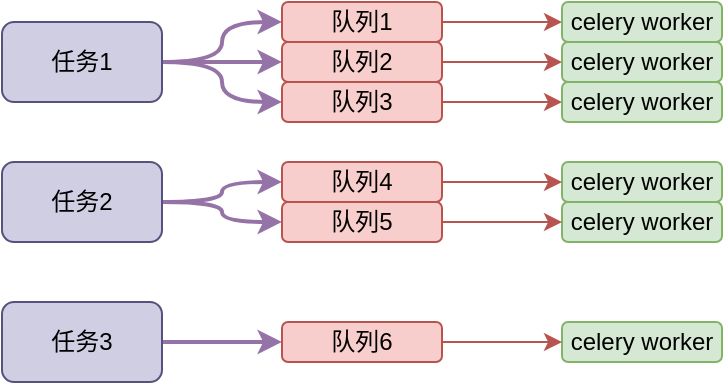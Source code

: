 <mxfile version="12.7.0" type="device" pages="2"><diagram id="TU1F1asa8IuP_sGXkMjo" name="错误用法"><mxGraphModel dx="1287" dy="1095" grid="1" gridSize="10" guides="1" tooltips="1" connect="1" arrows="1" fold="1" page="1" pageScale="1" pageWidth="1169" pageHeight="827" math="0" shadow="0"><root><mxCell id="OlYU5gFwhZbDS_GB0u-m-0"/><mxCell id="OlYU5gFwhZbDS_GB0u-m-1" parent="OlYU5gFwhZbDS_GB0u-m-0"/><mxCell id="OlYU5gFwhZbDS_GB0u-m-2" style="edgeStyle=orthogonalEdgeStyle;rounded=0;orthogonalLoop=1;jettySize=auto;html=1;exitX=1;exitY=0.5;exitDx=0;exitDy=0;entryX=0;entryY=0.5;entryDx=0;entryDy=0;fillColor=#e1d5e7;strokeColor=#9673a6;strokeWidth=2;curved=1;" edge="1" parent="OlYU5gFwhZbDS_GB0u-m-1" source="OlYU5gFwhZbDS_GB0u-m-5" target="OlYU5gFwhZbDS_GB0u-m-12"><mxGeometry relative="1" as="geometry"/></mxCell><mxCell id="OlYU5gFwhZbDS_GB0u-m-3" style="edgeStyle=orthogonalEdgeStyle;rounded=0;orthogonalLoop=1;jettySize=auto;html=1;exitX=1;exitY=0.5;exitDx=0;exitDy=0;entryX=0;entryY=0.5;entryDx=0;entryDy=0;fillColor=#e1d5e7;strokeColor=#9673a6;strokeWidth=2;curved=1;" edge="1" parent="OlYU5gFwhZbDS_GB0u-m-1" source="OlYU5gFwhZbDS_GB0u-m-5" target="OlYU5gFwhZbDS_GB0u-m-14"><mxGeometry relative="1" as="geometry"/></mxCell><mxCell id="OlYU5gFwhZbDS_GB0u-m-4" style="edgeStyle=orthogonalEdgeStyle;rounded=0;orthogonalLoop=1;jettySize=auto;html=1;exitX=1;exitY=0.5;exitDx=0;exitDy=0;entryX=0;entryY=0.5;entryDx=0;entryDy=0;fillColor=#e1d5e7;strokeColor=#9673a6;strokeWidth=2;curved=1;" edge="1" parent="OlYU5gFwhZbDS_GB0u-m-1" source="OlYU5gFwhZbDS_GB0u-m-5" target="OlYU5gFwhZbDS_GB0u-m-16"><mxGeometry relative="1" as="geometry"/></mxCell><mxCell id="OlYU5gFwhZbDS_GB0u-m-5" value="任务1" style="rounded=1;whiteSpace=wrap;html=1;fillColor=#d0cee2;strokeColor=#56517e;" vertex="1" parent="OlYU5gFwhZbDS_GB0u-m-1"><mxGeometry x="200" y="130" width="80" height="40" as="geometry"/></mxCell><mxCell id="OlYU5gFwhZbDS_GB0u-m-6" style="edgeStyle=orthogonalEdgeStyle;rounded=0;orthogonalLoop=1;jettySize=auto;html=1;exitX=1;exitY=0.5;exitDx=0;exitDy=0;entryX=0;entryY=0.5;entryDx=0;entryDy=0;fillColor=#e1d5e7;strokeColor=#9673a6;strokeWidth=2;curved=1;" edge="1" parent="OlYU5gFwhZbDS_GB0u-m-1" source="OlYU5gFwhZbDS_GB0u-m-8" target="OlYU5gFwhZbDS_GB0u-m-24"><mxGeometry relative="1" as="geometry"/></mxCell><mxCell id="OlYU5gFwhZbDS_GB0u-m-7" style="edgeStyle=orthogonalEdgeStyle;rounded=0;orthogonalLoop=1;jettySize=auto;html=1;exitX=1;exitY=0.5;exitDx=0;exitDy=0;entryX=0;entryY=0.5;entryDx=0;entryDy=0;fillColor=#e1d5e7;strokeColor=#9673a6;strokeWidth=2;curved=1;" edge="1" parent="OlYU5gFwhZbDS_GB0u-m-1" source="OlYU5gFwhZbDS_GB0u-m-8" target="OlYU5gFwhZbDS_GB0u-m-26"><mxGeometry relative="1" as="geometry"/></mxCell><mxCell id="OlYU5gFwhZbDS_GB0u-m-8" value="任务2" style="rounded=1;whiteSpace=wrap;html=1;fillColor=#d0cee2;strokeColor=#56517e;" vertex="1" parent="OlYU5gFwhZbDS_GB0u-m-1"><mxGeometry x="200" y="200" width="80" height="40" as="geometry"/></mxCell><mxCell id="OlYU5gFwhZbDS_GB0u-m-9" style="edgeStyle=orthogonalEdgeStyle;rounded=0;orthogonalLoop=1;jettySize=auto;html=1;exitX=1;exitY=0.5;exitDx=0;exitDy=0;entryX=0;entryY=0.5;entryDx=0;entryDy=0;fillColor=#e1d5e7;strokeColor=#9673a6;strokeWidth=2;curved=1;" edge="1" parent="OlYU5gFwhZbDS_GB0u-m-1" source="OlYU5gFwhZbDS_GB0u-m-10" target="OlYU5gFwhZbDS_GB0u-m-28"><mxGeometry relative="1" as="geometry"/></mxCell><mxCell id="OlYU5gFwhZbDS_GB0u-m-10" value="任务3" style="rounded=1;whiteSpace=wrap;html=1;fillColor=#d0cee2;strokeColor=#56517e;" vertex="1" parent="OlYU5gFwhZbDS_GB0u-m-1"><mxGeometry x="200" y="270" width="80" height="40" as="geometry"/></mxCell><mxCell id="OlYU5gFwhZbDS_GB0u-m-11" style="edgeStyle=orthogonalEdgeStyle;rounded=0;orthogonalLoop=1;jettySize=auto;html=1;exitX=1;exitY=0.5;exitDx=0;exitDy=0;entryX=0;entryY=0.5;entryDx=0;entryDy=0;strokeColor=#B85450;" edge="1" parent="OlYU5gFwhZbDS_GB0u-m-1" source="OlYU5gFwhZbDS_GB0u-m-12" target="OlYU5gFwhZbDS_GB0u-m-18"><mxGeometry relative="1" as="geometry"/></mxCell><mxCell id="OlYU5gFwhZbDS_GB0u-m-12" value="队列1" style="rounded=1;whiteSpace=wrap;html=1;fillColor=#f8cecc;strokeColor=#b85450;" vertex="1" parent="OlYU5gFwhZbDS_GB0u-m-1"><mxGeometry x="340" y="120" width="80" height="20" as="geometry"/></mxCell><mxCell id="OlYU5gFwhZbDS_GB0u-m-13" style="edgeStyle=orthogonalEdgeStyle;rounded=0;orthogonalLoop=1;jettySize=auto;html=1;exitX=1;exitY=0.5;exitDx=0;exitDy=0;entryX=0;entryY=0.5;entryDx=0;entryDy=0;strokeColor=#B85450;" edge="1" parent="OlYU5gFwhZbDS_GB0u-m-1" source="OlYU5gFwhZbDS_GB0u-m-14" target="OlYU5gFwhZbDS_GB0u-m-17"><mxGeometry relative="1" as="geometry"/></mxCell><mxCell id="OlYU5gFwhZbDS_GB0u-m-14" value="队列2" style="rounded=1;whiteSpace=wrap;html=1;fillColor=#f8cecc;strokeColor=#b85450;" vertex="1" parent="OlYU5gFwhZbDS_GB0u-m-1"><mxGeometry x="340" y="140" width="80" height="20" as="geometry"/></mxCell><mxCell id="OlYU5gFwhZbDS_GB0u-m-15" style="edgeStyle=orthogonalEdgeStyle;rounded=0;orthogonalLoop=1;jettySize=auto;html=1;exitX=1;exitY=0.5;exitDx=0;exitDy=0;entryX=0;entryY=0.5;entryDx=0;entryDy=0;strokeColor=#B85450;" edge="1" parent="OlYU5gFwhZbDS_GB0u-m-1" source="OlYU5gFwhZbDS_GB0u-m-16" target="OlYU5gFwhZbDS_GB0u-m-19"><mxGeometry relative="1" as="geometry"/></mxCell><mxCell id="OlYU5gFwhZbDS_GB0u-m-16" value="队列3" style="rounded=1;whiteSpace=wrap;html=1;fillColor=#f8cecc;strokeColor=#b85450;" vertex="1" parent="OlYU5gFwhZbDS_GB0u-m-1"><mxGeometry x="340" y="160" width="80" height="20" as="geometry"/></mxCell><mxCell id="OlYU5gFwhZbDS_GB0u-m-17" value="celery worker" style="rounded=1;whiteSpace=wrap;html=1;fillColor=#d5e8d4;strokeColor=#82b366;" vertex="1" parent="OlYU5gFwhZbDS_GB0u-m-1"><mxGeometry x="480" y="140" width="80" height="20" as="geometry"/></mxCell><mxCell id="OlYU5gFwhZbDS_GB0u-m-18" value="celery worker" style="rounded=1;whiteSpace=wrap;html=1;fillColor=#d5e8d4;strokeColor=#82b366;" vertex="1" parent="OlYU5gFwhZbDS_GB0u-m-1"><mxGeometry x="480" y="120" width="80" height="20" as="geometry"/></mxCell><mxCell id="OlYU5gFwhZbDS_GB0u-m-19" value="celery worker" style="rounded=1;whiteSpace=wrap;html=1;fillColor=#d5e8d4;strokeColor=#82b366;" vertex="1" parent="OlYU5gFwhZbDS_GB0u-m-1"><mxGeometry x="480" y="160" width="80" height="20" as="geometry"/></mxCell><mxCell id="OlYU5gFwhZbDS_GB0u-m-20" value="celery worker" style="rounded=1;whiteSpace=wrap;html=1;fillColor=#d5e8d4;strokeColor=#82b366;" vertex="1" parent="OlYU5gFwhZbDS_GB0u-m-1"><mxGeometry x="480" y="280" width="80" height="20" as="geometry"/></mxCell><mxCell id="OlYU5gFwhZbDS_GB0u-m-21" value="celery worker" style="rounded=1;whiteSpace=wrap;html=1;fillColor=#d5e8d4;strokeColor=#82b366;" vertex="1" parent="OlYU5gFwhZbDS_GB0u-m-1"><mxGeometry x="480" y="220" width="80" height="20" as="geometry"/></mxCell><mxCell id="OlYU5gFwhZbDS_GB0u-m-22" value="celery worker" style="rounded=1;whiteSpace=wrap;html=1;fillColor=#d5e8d4;strokeColor=#82b366;" vertex="1" parent="OlYU5gFwhZbDS_GB0u-m-1"><mxGeometry x="480" y="200" width="80" height="20" as="geometry"/></mxCell><mxCell id="OlYU5gFwhZbDS_GB0u-m-23" style="edgeStyle=orthogonalEdgeStyle;rounded=0;orthogonalLoop=1;jettySize=auto;html=1;exitX=1;exitY=0.5;exitDx=0;exitDy=0;entryX=0;entryY=0.5;entryDx=0;entryDy=0;strokeColor=#B85450;" edge="1" parent="OlYU5gFwhZbDS_GB0u-m-1" source="OlYU5gFwhZbDS_GB0u-m-24" target="OlYU5gFwhZbDS_GB0u-m-22"><mxGeometry relative="1" as="geometry"/></mxCell><mxCell id="OlYU5gFwhZbDS_GB0u-m-24" value="队列4" style="rounded=1;whiteSpace=wrap;html=1;fillColor=#f8cecc;strokeColor=#b85450;" vertex="1" parent="OlYU5gFwhZbDS_GB0u-m-1"><mxGeometry x="340" y="200" width="80" height="20" as="geometry"/></mxCell><mxCell id="OlYU5gFwhZbDS_GB0u-m-25" style="edgeStyle=orthogonalEdgeStyle;rounded=0;orthogonalLoop=1;jettySize=auto;html=1;exitX=1;exitY=0.5;exitDx=0;exitDy=0;entryX=0;entryY=0.5;entryDx=0;entryDy=0;strokeColor=#B85450;" edge="1" parent="OlYU5gFwhZbDS_GB0u-m-1" source="OlYU5gFwhZbDS_GB0u-m-26" target="OlYU5gFwhZbDS_GB0u-m-21"><mxGeometry relative="1" as="geometry"/></mxCell><mxCell id="OlYU5gFwhZbDS_GB0u-m-26" value="队列5" style="rounded=1;whiteSpace=wrap;html=1;fillColor=#f8cecc;strokeColor=#b85450;" vertex="1" parent="OlYU5gFwhZbDS_GB0u-m-1"><mxGeometry x="340" y="220" width="80" height="20" as="geometry"/></mxCell><mxCell id="OlYU5gFwhZbDS_GB0u-m-27" value="" style="edgeStyle=orthogonalEdgeStyle;rounded=0;orthogonalLoop=1;jettySize=auto;html=1;strokeColor=#B85450;" edge="1" parent="OlYU5gFwhZbDS_GB0u-m-1" source="OlYU5gFwhZbDS_GB0u-m-28" target="OlYU5gFwhZbDS_GB0u-m-20"><mxGeometry relative="1" as="geometry"/></mxCell><mxCell id="OlYU5gFwhZbDS_GB0u-m-28" value="队列6" style="rounded=1;whiteSpace=wrap;html=1;fillColor=#f8cecc;strokeColor=#b85450;" vertex="1" parent="OlYU5gFwhZbDS_GB0u-m-1"><mxGeometry x="340" y="280" width="80" height="20" as="geometry"/></mxCell></root></mxGraphModel></diagram><diagram id="iJFvuGDx9obhIcezgyE4" name="正确用法"><mxGraphModel dx="1287" dy="1095" grid="1" gridSize="10" guides="1" tooltips="1" connect="1" arrows="1" fold="1" page="1" pageScale="1" pageWidth="827" pageHeight="1169" math="0" shadow="0"><root><mxCell id="0"/><mxCell id="1" parent="0"/><mxCell id="bL3HodFUP2tPd6sxqJPT-28" style="edgeStyle=orthogonalEdgeStyle;rounded=1;orthogonalLoop=1;jettySize=auto;html=1;exitX=1;exitY=0.5;exitDx=0;exitDy=0;strokeWidth=2;strokeColor=#9673a6;fillColor=#e1d5e7;" parent="1" source="bL3HodFUP2tPd6sxqJPT-1" target="bL3HodFUP2tPd6sxqJPT-20" edge="1"><mxGeometry relative="1" as="geometry"/></mxCell><mxCell id="bL3HodFUP2tPd6sxqJPT-1" value="任务1" style="rounded=1;whiteSpace=wrap;html=1;fillColor=#d0cee2;strokeColor=#56517e;" parent="1" vertex="1"><mxGeometry x="200" y="120" width="80" height="40" as="geometry"/></mxCell><mxCell id="bL3HodFUP2tPd6sxqJPT-29" style="edgeStyle=orthogonalEdgeStyle;rounded=1;orthogonalLoop=1;jettySize=auto;html=1;exitX=1;exitY=0.5;exitDx=0;exitDy=0;strokeWidth=2;strokeColor=#9673a6;fillColor=#e1d5e7;" parent="1" source="bL3HodFUP2tPd6sxqJPT-8" target="bL3HodFUP2tPd6sxqJPT-20" edge="1"><mxGeometry relative="1" as="geometry"/></mxCell><mxCell id="bL3HodFUP2tPd6sxqJPT-8" value="任务2" style="rounded=1;whiteSpace=wrap;html=1;fillColor=#d0cee2;strokeColor=#56517e;" parent="1" vertex="1"><mxGeometry x="200" y="180" width="80" height="40" as="geometry"/></mxCell><mxCell id="bL3HodFUP2tPd6sxqJPT-30" style="edgeStyle=orthogonalEdgeStyle;rounded=1;orthogonalLoop=1;jettySize=auto;html=1;exitX=1;exitY=0.5;exitDx=0;exitDy=0;strokeWidth=2;strokeColor=#9673a6;fillColor=#e1d5e7;" parent="1" source="bL3HodFUP2tPd6sxqJPT-9" target="bL3HodFUP2tPd6sxqJPT-21" edge="1"><mxGeometry relative="1" as="geometry"/></mxCell><mxCell id="bL3HodFUP2tPd6sxqJPT-9" value="任务3" style="rounded=1;whiteSpace=wrap;html=1;fillColor=#d0cee2;strokeColor=#56517e;" parent="1" vertex="1"><mxGeometry x="200" y="240" width="80" height="40" as="geometry"/></mxCell><mxCell id="bL3HodFUP2tPd6sxqJPT-31" style="edgeStyle=orthogonalEdgeStyle;rounded=1;orthogonalLoop=1;jettySize=auto;html=1;exitX=1;exitY=0.5;exitDx=0;exitDy=0;strokeWidth=2;strokeColor=#9673a6;fillColor=#e1d5e7;" parent="1" source="bL3HodFUP2tPd6sxqJPT-10" target="bL3HodFUP2tPd6sxqJPT-22" edge="1"><mxGeometry relative="1" as="geometry"/></mxCell><mxCell id="bL3HodFUP2tPd6sxqJPT-10" value="任务4" style="rounded=1;whiteSpace=wrap;html=1;fillColor=#d0cee2;strokeColor=#56517e;" parent="1" vertex="1"><mxGeometry x="200" y="300" width="80" height="40" as="geometry"/></mxCell><mxCell id="bL3HodFUP2tPd6sxqJPT-57" style="edgeStyle=orthogonalEdgeStyle;orthogonalLoop=1;jettySize=auto;html=1;exitX=1;exitY=0.5;exitDx=0;exitDy=0;fillColor=#f8cecc;strokeColor=#B85450;curved=1;strokeWidth=1;entryX=0;entryY=0.5;entryDx=0;entryDy=0;" parent="1" source="bL3HodFUP2tPd6sxqJPT-20" target="bL3HodFUP2tPd6sxqJPT-38" edge="1"><mxGeometry relative="1" as="geometry"/></mxCell><mxCell id="bL3HodFUP2tPd6sxqJPT-58" style="edgeStyle=orthogonalEdgeStyle;orthogonalLoop=1;jettySize=auto;html=1;fillColor=#f8cecc;strokeColor=#B85450;curved=1;strokeWidth=1;" parent="1" source="bL3HodFUP2tPd6sxqJPT-20" target="bL3HodFUP2tPd6sxqJPT-37" edge="1"><mxGeometry relative="1" as="geometry"/></mxCell><mxCell id="bL3HodFUP2tPd6sxqJPT-59" style="edgeStyle=orthogonalEdgeStyle;orthogonalLoop=1;jettySize=auto;html=1;fillColor=#f8cecc;strokeColor=#B85450;curved=1;strokeWidth=1;" parent="1" source="bL3HodFUP2tPd6sxqJPT-20" target="bL3HodFUP2tPd6sxqJPT-39" edge="1"><mxGeometry relative="1" as="geometry"/></mxCell><mxCell id="bL3HodFUP2tPd6sxqJPT-20" value="队列1" style="rounded=1;whiteSpace=wrap;html=1;fillColor=#f8cecc;strokeColor=#b85450;" parent="1" vertex="1"><mxGeometry x="340" y="140" width="80" height="40" as="geometry"/></mxCell><mxCell id="bL3HodFUP2tPd6sxqJPT-61" style="edgeStyle=orthogonalEdgeStyle;orthogonalLoop=1;jettySize=auto;html=1;fillColor=#f8cecc;strokeColor=#B85450;curved=1;strokeWidth=1;" parent="1" source="bL3HodFUP2tPd6sxqJPT-21" target="bL3HodFUP2tPd6sxqJPT-40" edge="1"><mxGeometry relative="1" as="geometry"/></mxCell><mxCell id="NNiN4_Cn9uWDDE28d6zX-1" style="edgeStyle=orthogonalEdgeStyle;rounded=0;orthogonalLoop=1;jettySize=auto;html=1;exitX=1;exitY=0.5;exitDx=0;exitDy=0;entryX=0;entryY=0.5;entryDx=0;entryDy=0;strokeColor=#B85450;curved=1;" parent="1" source="bL3HodFUP2tPd6sxqJPT-21" target="bL3HodFUP2tPd6sxqJPT-41" edge="1"><mxGeometry relative="1" as="geometry"/></mxCell><mxCell id="NNiN4_Cn9uWDDE28d6zX-2" style="edgeStyle=orthogonalEdgeStyle;rounded=0;orthogonalLoop=1;jettySize=auto;html=1;exitX=1;exitY=0.5;exitDx=0;exitDy=0;entryX=0;entryY=0.5;entryDx=0;entryDy=0;strokeColor=#B85450;curved=1;" parent="1" source="bL3HodFUP2tPd6sxqJPT-21" target="bL3HodFUP2tPd6sxqJPT-55" edge="1"><mxGeometry relative="1" as="geometry"/></mxCell><mxCell id="bL3HodFUP2tPd6sxqJPT-21" value="队列2" style="rounded=1;whiteSpace=wrap;html=1;fillColor=#f8cecc;strokeColor=#b85450;" parent="1" vertex="1"><mxGeometry x="340" y="220" width="80" height="40" as="geometry"/></mxCell><mxCell id="bL3HodFUP2tPd6sxqJPT-64" style="edgeStyle=orthogonalEdgeStyle;orthogonalLoop=1;jettySize=auto;html=1;fillColor=#f8cecc;strokeColor=#B85450;curved=1;strokeWidth=1;" parent="1" source="bL3HodFUP2tPd6sxqJPT-22" target="bL3HodFUP2tPd6sxqJPT-43" edge="1"><mxGeometry relative="1" as="geometry"/></mxCell><mxCell id="bL3HodFUP2tPd6sxqJPT-65" style="edgeStyle=orthogonalEdgeStyle;orthogonalLoop=1;jettySize=auto;html=1;fillColor=#f8cecc;strokeColor=#B85450;curved=1;strokeWidth=1;" parent="1" source="bL3HodFUP2tPd6sxqJPT-22" target="bL3HodFUP2tPd6sxqJPT-42" edge="1"><mxGeometry relative="1" as="geometry"/></mxCell><mxCell id="bL3HodFUP2tPd6sxqJPT-22" value="队列3" style="rounded=1;whiteSpace=wrap;html=1;fillColor=#f8cecc;strokeColor=#b85450;" parent="1" vertex="1"><mxGeometry x="340" y="300" width="80" height="40" as="geometry"/></mxCell><mxCell id="bL3HodFUP2tPd6sxqJPT-37" value="celery worker" style="rounded=1;whiteSpace=wrap;html=1;fillColor=#d5e8d4;strokeColor=#82b366;" parent="1" vertex="1"><mxGeometry x="480" y="140" width="80" height="20" as="geometry"/></mxCell><mxCell id="bL3HodFUP2tPd6sxqJPT-38" value="celery worker" style="rounded=1;whiteSpace=wrap;html=1;fillColor=#d5e8d4;strokeColor=#82b366;" parent="1" vertex="1"><mxGeometry x="480" y="120" width="80" height="20" as="geometry"/></mxCell><mxCell id="bL3HodFUP2tPd6sxqJPT-39" value="celery worker" style="rounded=1;whiteSpace=wrap;html=1;fillColor=#d5e8d4;strokeColor=#82b366;" parent="1" vertex="1"><mxGeometry x="480" y="160" width="80" height="20" as="geometry"/></mxCell><mxCell id="bL3HodFUP2tPd6sxqJPT-40" value="celery worker" style="rounded=1;whiteSpace=wrap;html=1;fillColor=#d5e8d4;strokeColor=#82b366;" parent="1" vertex="1"><mxGeometry x="480" y="230" width="80" height="20" as="geometry"/></mxCell><mxCell id="bL3HodFUP2tPd6sxqJPT-41" value="celery worker" style="rounded=1;whiteSpace=wrap;html=1;fillColor=#d5e8d4;strokeColor=#82b366;" parent="1" vertex="1"><mxGeometry x="480" y="250" width="80" height="20" as="geometry"/></mxCell><mxCell id="bL3HodFUP2tPd6sxqJPT-42" value="celery worker" style="rounded=1;whiteSpace=wrap;html=1;fillColor=#d5e8d4;strokeColor=#82b366;" parent="1" vertex="1"><mxGeometry x="480" y="320" width="80" height="20" as="geometry"/></mxCell><mxCell id="bL3HodFUP2tPd6sxqJPT-43" value="celery worker" style="rounded=1;whiteSpace=wrap;html=1;fillColor=#d5e8d4;strokeColor=#82b366;" parent="1" vertex="1"><mxGeometry x="480" y="300" width="80" height="20" as="geometry"/></mxCell><mxCell id="bL3HodFUP2tPd6sxqJPT-55" value="celery worker" style="rounded=1;whiteSpace=wrap;html=1;fillColor=#d5e8d4;strokeColor=#82b366;" parent="1" vertex="1"><mxGeometry x="480" y="210" width="80" height="20" as="geometry"/></mxCell></root></mxGraphModel></diagram></mxfile>